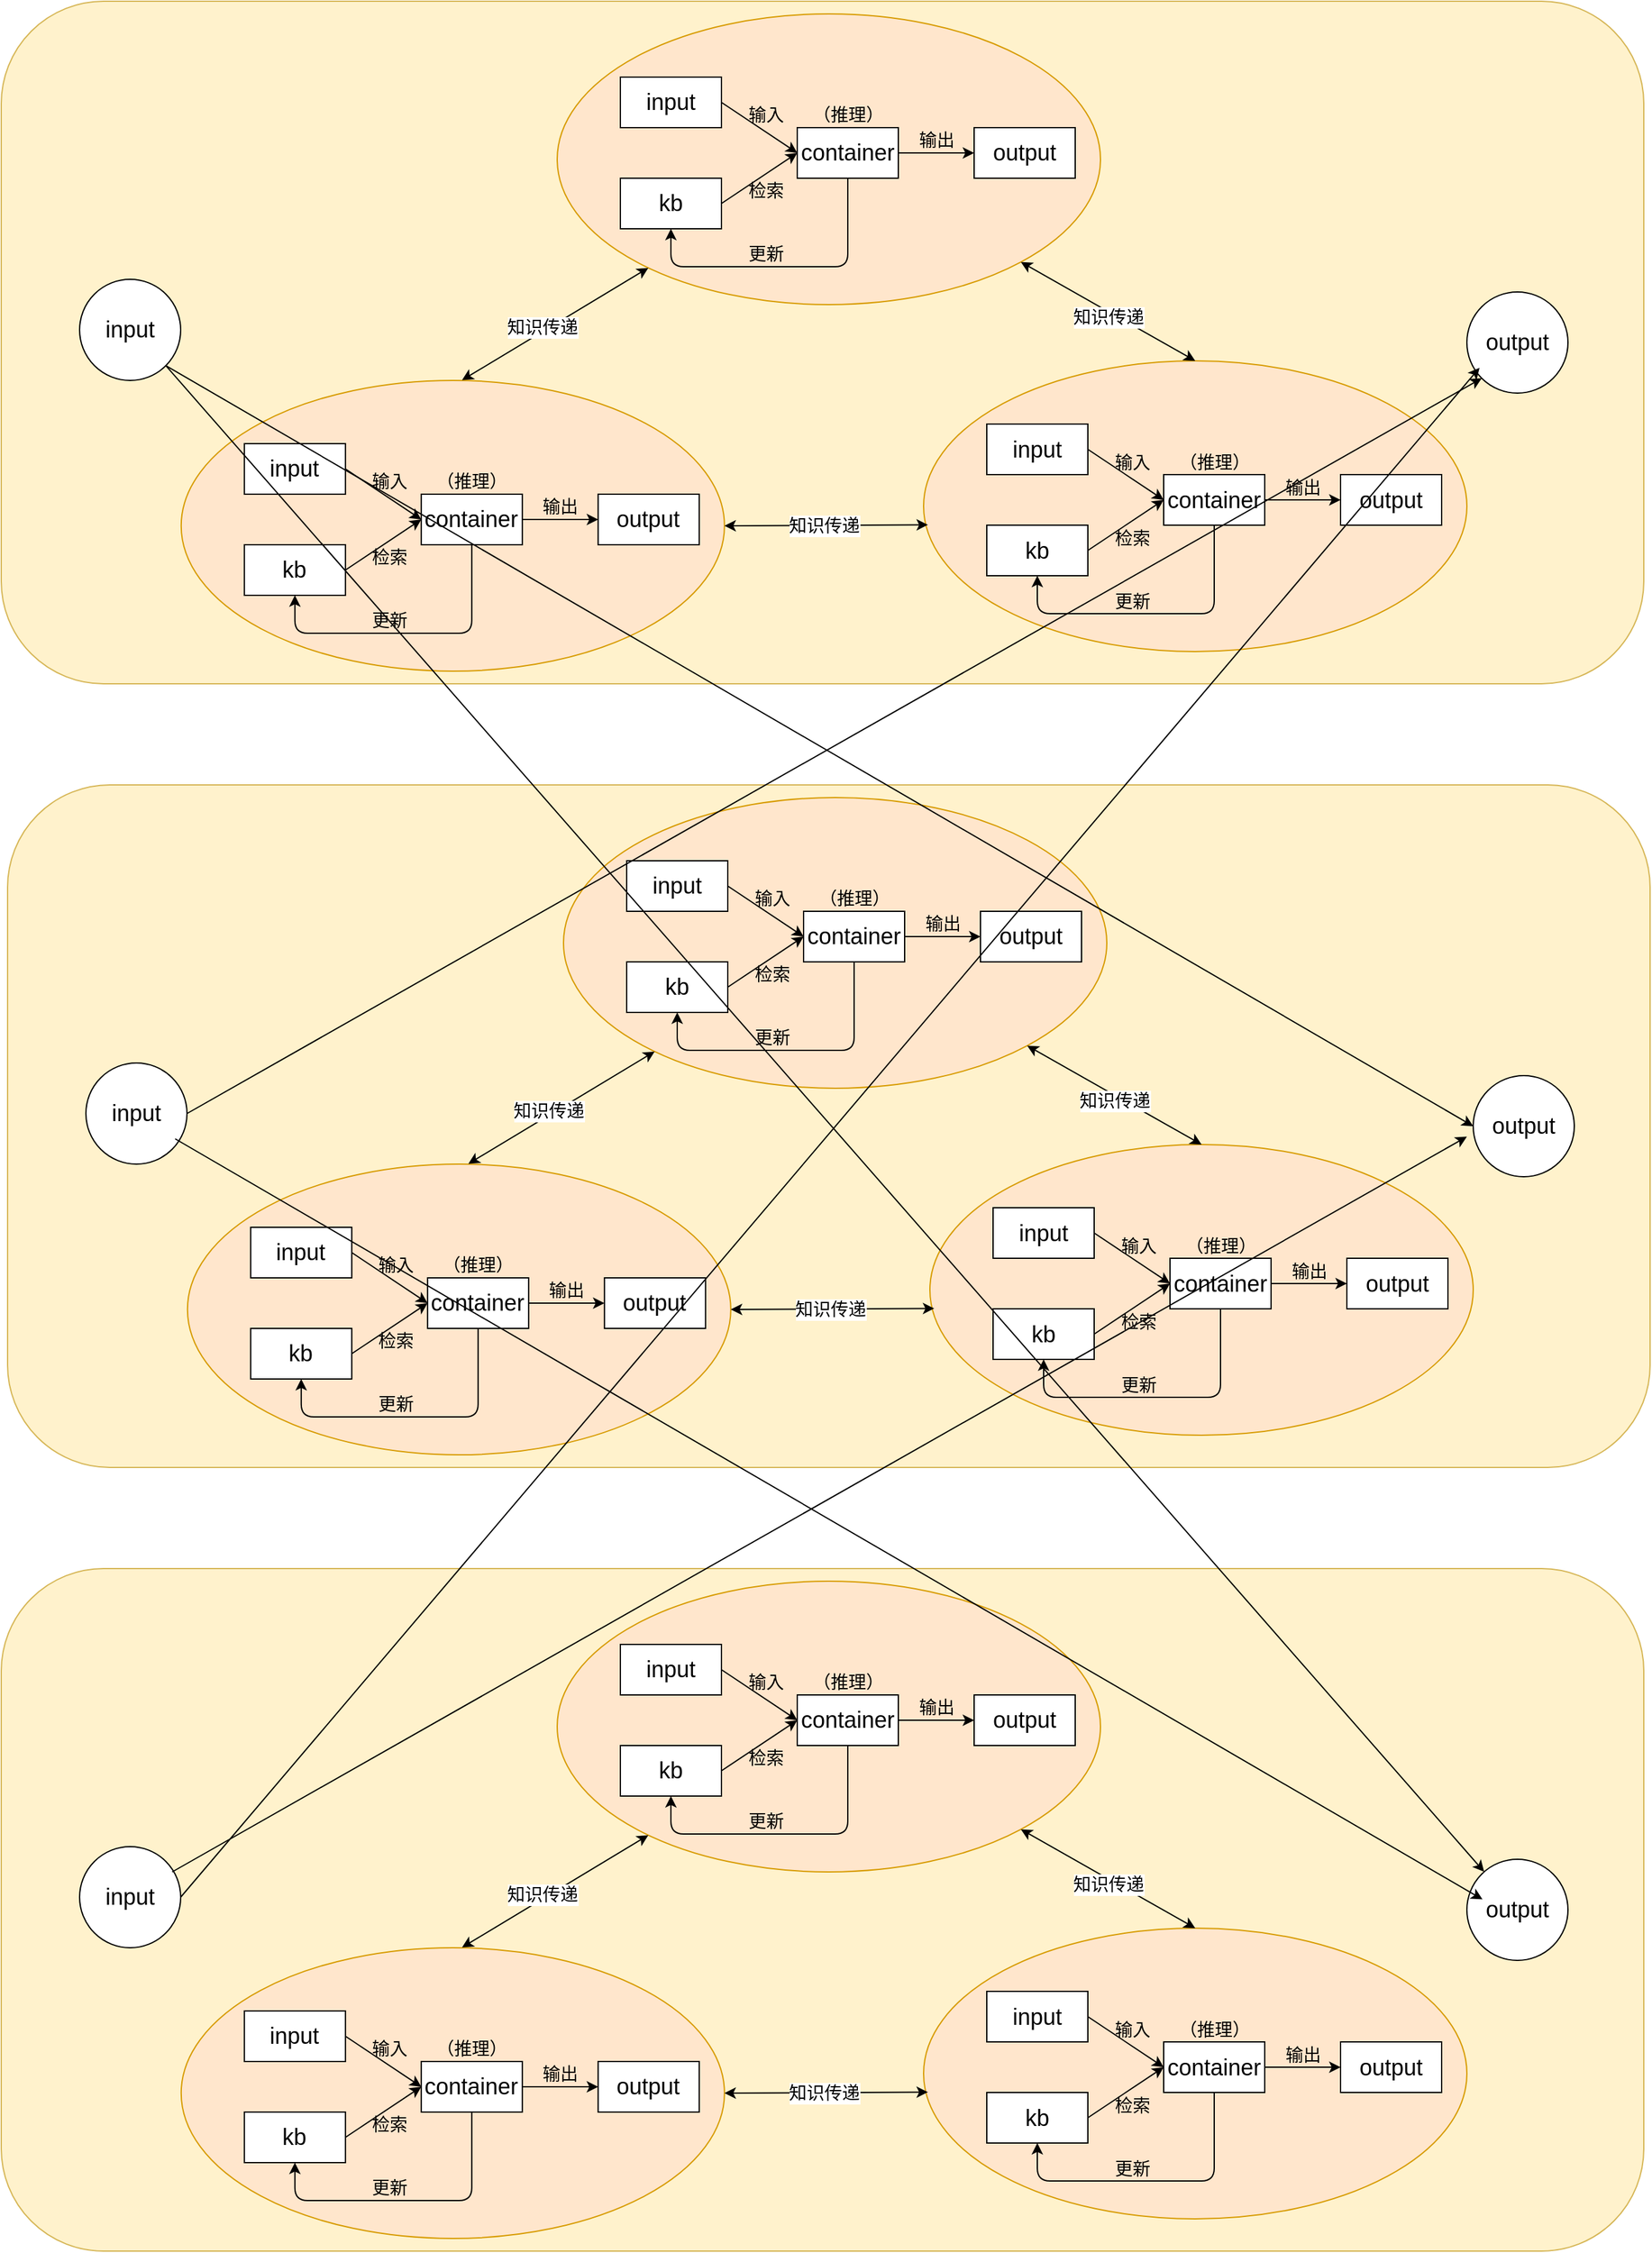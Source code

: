 <mxfile version="12.7.0" type="github"><diagram id="kt0YiVNMXr4KW9m1PPZu" name="Page-1"><mxGraphModel dx="2903" dy="1096" grid="1" gridSize="10" guides="1" tooltips="1" connect="1" arrows="1" fold="1" page="1" pageScale="1" pageWidth="827" pageHeight="1169" math="0" shadow="0"><root><mxCell id="0"/><mxCell id="1" parent="0"/><mxCell id="j67EwgKtetyICZU3c2fM-141" value="" style="rounded=1;whiteSpace=wrap;html=1;fillColor=#fff2cc;strokeColor=#d6b656;" vertex="1" parent="1"><mxGeometry x="-380" y="120" width="1300" height="540" as="geometry"/></mxCell><mxCell id="j67EwgKtetyICZU3c2fM-87" value="" style="ellipse;whiteSpace=wrap;html=1;fillColor=#ffe6cc;strokeColor=#d79b00;" vertex="1" parent="1"><mxGeometry x="60" y="130" width="430" height="230" as="geometry"/></mxCell><mxCell id="j67EwgKtetyICZU3c2fM-69" value="&lt;font style=&quot;font-size: 18px&quot;&gt;input&lt;/font&gt;" style="rounded=0;whiteSpace=wrap;html=1;" vertex="1" parent="1"><mxGeometry x="110" y="180" width="80" height="40" as="geometry"/></mxCell><mxCell id="j67EwgKtetyICZU3c2fM-71" value="&lt;font style=&quot;font-size: 18px&quot;&gt;kb&lt;/font&gt;" style="rounded=0;whiteSpace=wrap;html=1;" vertex="1" parent="1"><mxGeometry x="110" y="260" width="80" height="40" as="geometry"/></mxCell><mxCell id="j67EwgKtetyICZU3c2fM-72" value="&lt;font style=&quot;font-size: 18px&quot;&gt;container&lt;/font&gt;" style="rounded=0;whiteSpace=wrap;html=1;" vertex="1" parent="1"><mxGeometry x="250" y="220" width="80" height="40" as="geometry"/></mxCell><mxCell id="j67EwgKtetyICZU3c2fM-73" value="&lt;font style=&quot;font-size: 18px&quot;&gt;output&lt;/font&gt;" style="rounded=0;whiteSpace=wrap;html=1;" vertex="1" parent="1"><mxGeometry x="390" y="220" width="80" height="40" as="geometry"/></mxCell><mxCell id="j67EwgKtetyICZU3c2fM-74" value="" style="endArrow=classic;html=1;exitX=1;exitY=0.5;exitDx=0;exitDy=0;entryX=0;entryY=0.5;entryDx=0;entryDy=0;" edge="1" parent="1" source="j67EwgKtetyICZU3c2fM-69" target="j67EwgKtetyICZU3c2fM-72"><mxGeometry width="50" height="50" relative="1" as="geometry"><mxPoint x="220" y="240" as="sourcePoint"/><mxPoint x="270" y="190" as="targetPoint"/></mxGeometry></mxCell><mxCell id="j67EwgKtetyICZU3c2fM-75" value="" style="endArrow=classic;html=1;exitX=1;exitY=0.5;exitDx=0;exitDy=0;entryX=0;entryY=0.5;entryDx=0;entryDy=0;" edge="1" parent="1" target="j67EwgKtetyICZU3c2fM-72"><mxGeometry width="50" height="50" relative="1" as="geometry"><mxPoint x="190" y="280" as="sourcePoint"/><mxPoint x="250" y="320" as="targetPoint"/></mxGeometry></mxCell><mxCell id="j67EwgKtetyICZU3c2fM-76" value="" style="endArrow=classic;html=1;exitX=1;exitY=0.5;exitDx=0;exitDy=0;entryX=0;entryY=0.5;entryDx=0;entryDy=0;" edge="1" parent="1" target="j67EwgKtetyICZU3c2fM-73"><mxGeometry width="50" height="50" relative="1" as="geometry"><mxPoint x="330" y="240" as="sourcePoint"/><mxPoint x="390" y="280" as="targetPoint"/></mxGeometry></mxCell><mxCell id="j67EwgKtetyICZU3c2fM-78" value="" style="endArrow=classic;html=1;entryX=0.5;entryY=1;entryDx=0;entryDy=0;exitX=0.5;exitY=1;exitDx=0;exitDy=0;" edge="1" parent="1" source="j67EwgKtetyICZU3c2fM-72" target="j67EwgKtetyICZU3c2fM-71"><mxGeometry width="50" height="50" relative="1" as="geometry"><mxPoint x="180" y="400" as="sourcePoint"/><mxPoint x="230" y="350" as="targetPoint"/><Array as="points"><mxPoint x="290" y="330"/><mxPoint x="150" y="330"/></Array></mxGeometry></mxCell><mxCell id="j67EwgKtetyICZU3c2fM-79" value="&lt;font style=&quot;font-size: 14px&quot;&gt;（推理）&lt;/font&gt;" style="text;html=1;align=center;verticalAlign=middle;resizable=0;points=[];autosize=1;" vertex="1" parent="1"><mxGeometry x="255" y="200" width="70" height="20" as="geometry"/></mxCell><mxCell id="j67EwgKtetyICZU3c2fM-82" value="&lt;font style=&quot;font-size: 14px&quot;&gt;输入&lt;/font&gt;" style="text;html=1;align=center;verticalAlign=middle;resizable=0;points=[];autosize=1;" vertex="1" parent="1"><mxGeometry x="205" y="200" width="40" height="20" as="geometry"/></mxCell><mxCell id="j67EwgKtetyICZU3c2fM-84" value="&lt;font style=&quot;font-size: 14px&quot;&gt;检索&lt;/font&gt;" style="text;html=1;align=center;verticalAlign=middle;resizable=0;points=[];autosize=1;" vertex="1" parent="1"><mxGeometry x="205" y="260" width="40" height="20" as="geometry"/></mxCell><mxCell id="j67EwgKtetyICZU3c2fM-85" value="&lt;font style=&quot;font-size: 14px&quot;&gt;更新&lt;/font&gt;" style="text;html=1;align=center;verticalAlign=middle;resizable=0;points=[];autosize=1;" vertex="1" parent="1"><mxGeometry x="205" y="310" width="40" height="20" as="geometry"/></mxCell><mxCell id="j67EwgKtetyICZU3c2fM-86" value="&lt;font style=&quot;font-size: 14px&quot;&gt;输出&lt;/font&gt;" style="text;html=1;align=center;verticalAlign=middle;resizable=0;points=[];autosize=1;" vertex="1" parent="1"><mxGeometry x="340" y="220" width="40" height="20" as="geometry"/></mxCell><mxCell id="j67EwgKtetyICZU3c2fM-88" style="edgeStyle=orthogonalEdgeStyle;rounded=0;orthogonalLoop=1;jettySize=auto;html=1;exitX=0.5;exitY=1;exitDx=0;exitDy=0;" edge="1" parent="1" source="j67EwgKtetyICZU3c2fM-87" target="j67EwgKtetyICZU3c2fM-87"><mxGeometry relative="1" as="geometry"/></mxCell><mxCell id="j67EwgKtetyICZU3c2fM-89" value="" style="ellipse;whiteSpace=wrap;html=1;fillColor=#ffe6cc;strokeColor=#d79b00;" vertex="1" parent="1"><mxGeometry x="350" y="404.5" width="430" height="230" as="geometry"/></mxCell><mxCell id="j67EwgKtetyICZU3c2fM-90" value="&lt;font style=&quot;font-size: 18px&quot;&gt;input&lt;/font&gt;" style="rounded=0;whiteSpace=wrap;html=1;" vertex="1" parent="1"><mxGeometry x="400" y="454.5" width="80" height="40" as="geometry"/></mxCell><mxCell id="j67EwgKtetyICZU3c2fM-91" value="&lt;font style=&quot;font-size: 18px&quot;&gt;kb&lt;/font&gt;" style="rounded=0;whiteSpace=wrap;html=1;" vertex="1" parent="1"><mxGeometry x="400" y="534.5" width="80" height="40" as="geometry"/></mxCell><mxCell id="j67EwgKtetyICZU3c2fM-92" value="&lt;font style=&quot;font-size: 18px&quot;&gt;container&lt;/font&gt;" style="rounded=0;whiteSpace=wrap;html=1;" vertex="1" parent="1"><mxGeometry x="540" y="494.5" width="80" height="40" as="geometry"/></mxCell><mxCell id="j67EwgKtetyICZU3c2fM-93" value="&lt;font style=&quot;font-size: 18px&quot;&gt;output&lt;/font&gt;" style="rounded=0;whiteSpace=wrap;html=1;" vertex="1" parent="1"><mxGeometry x="680" y="494.5" width="80" height="40" as="geometry"/></mxCell><mxCell id="j67EwgKtetyICZU3c2fM-94" value="" style="endArrow=classic;html=1;exitX=1;exitY=0.5;exitDx=0;exitDy=0;entryX=0;entryY=0.5;entryDx=0;entryDy=0;" edge="1" parent="1" source="j67EwgKtetyICZU3c2fM-90" target="j67EwgKtetyICZU3c2fM-92"><mxGeometry width="50" height="50" relative="1" as="geometry"><mxPoint x="510" y="514.5" as="sourcePoint"/><mxPoint x="560" y="464.5" as="targetPoint"/></mxGeometry></mxCell><mxCell id="j67EwgKtetyICZU3c2fM-95" value="" style="endArrow=classic;html=1;exitX=1;exitY=0.5;exitDx=0;exitDy=0;entryX=0;entryY=0.5;entryDx=0;entryDy=0;" edge="1" parent="1" target="j67EwgKtetyICZU3c2fM-92"><mxGeometry width="50" height="50" relative="1" as="geometry"><mxPoint x="480" y="554.5" as="sourcePoint"/><mxPoint x="540" y="594.5" as="targetPoint"/></mxGeometry></mxCell><mxCell id="j67EwgKtetyICZU3c2fM-96" value="" style="endArrow=classic;html=1;exitX=1;exitY=0.5;exitDx=0;exitDy=0;entryX=0;entryY=0.5;entryDx=0;entryDy=0;" edge="1" parent="1" target="j67EwgKtetyICZU3c2fM-93"><mxGeometry width="50" height="50" relative="1" as="geometry"><mxPoint x="620" y="514.5" as="sourcePoint"/><mxPoint x="680" y="554.5" as="targetPoint"/></mxGeometry></mxCell><mxCell id="j67EwgKtetyICZU3c2fM-97" value="" style="endArrow=classic;html=1;entryX=0.5;entryY=1;entryDx=0;entryDy=0;exitX=0.5;exitY=1;exitDx=0;exitDy=0;" edge="1" parent="1" source="j67EwgKtetyICZU3c2fM-92" target="j67EwgKtetyICZU3c2fM-91"><mxGeometry width="50" height="50" relative="1" as="geometry"><mxPoint x="470" y="674.5" as="sourcePoint"/><mxPoint x="520" y="624.5" as="targetPoint"/><Array as="points"><mxPoint x="580" y="604.5"/><mxPoint x="440" y="604.5"/></Array></mxGeometry></mxCell><mxCell id="j67EwgKtetyICZU3c2fM-98" value="&lt;font style=&quot;font-size: 14px&quot;&gt;（推理）&lt;/font&gt;" style="text;html=1;align=center;verticalAlign=middle;resizable=0;points=[];autosize=1;" vertex="1" parent="1"><mxGeometry x="545" y="474.5" width="70" height="20" as="geometry"/></mxCell><mxCell id="j67EwgKtetyICZU3c2fM-99" value="&lt;font style=&quot;font-size: 14px&quot;&gt;输入&lt;/font&gt;" style="text;html=1;align=center;verticalAlign=middle;resizable=0;points=[];autosize=1;" vertex="1" parent="1"><mxGeometry x="495" y="474.5" width="40" height="20" as="geometry"/></mxCell><mxCell id="j67EwgKtetyICZU3c2fM-100" value="&lt;font style=&quot;font-size: 14px&quot;&gt;检索&lt;/font&gt;" style="text;html=1;align=center;verticalAlign=middle;resizable=0;points=[];autosize=1;" vertex="1" parent="1"><mxGeometry x="495" y="534.5" width="40" height="20" as="geometry"/></mxCell><mxCell id="j67EwgKtetyICZU3c2fM-101" value="&lt;font style=&quot;font-size: 14px&quot;&gt;更新&lt;/font&gt;" style="text;html=1;align=center;verticalAlign=middle;resizable=0;points=[];autosize=1;" vertex="1" parent="1"><mxGeometry x="495" y="584.5" width="40" height="20" as="geometry"/></mxCell><mxCell id="j67EwgKtetyICZU3c2fM-102" value="&lt;font style=&quot;font-size: 14px&quot;&gt;输出&lt;/font&gt;" style="text;html=1;align=center;verticalAlign=middle;resizable=0;points=[];autosize=1;" vertex="1" parent="1"><mxGeometry x="630" y="494.5" width="40" height="20" as="geometry"/></mxCell><mxCell id="j67EwgKtetyICZU3c2fM-103" style="edgeStyle=orthogonalEdgeStyle;rounded=0;orthogonalLoop=1;jettySize=auto;html=1;exitX=0.5;exitY=1;exitDx=0;exitDy=0;" edge="1" parent="1" source="j67EwgKtetyICZU3c2fM-89" target="j67EwgKtetyICZU3c2fM-89"><mxGeometry relative="1" as="geometry"/></mxCell><mxCell id="j67EwgKtetyICZU3c2fM-104" value="" style="ellipse;whiteSpace=wrap;html=1;fillColor=#ffe6cc;strokeColor=#d79b00;" vertex="1" parent="1"><mxGeometry x="-237.6" y="420" width="430" height="230" as="geometry"/></mxCell><mxCell id="j67EwgKtetyICZU3c2fM-105" value="&lt;font style=&quot;font-size: 18px&quot;&gt;input&lt;/font&gt;" style="rounded=0;whiteSpace=wrap;html=1;" vertex="1" parent="1"><mxGeometry x="-187.6" y="470" width="80" height="40" as="geometry"/></mxCell><mxCell id="j67EwgKtetyICZU3c2fM-106" value="&lt;font style=&quot;font-size: 18px&quot;&gt;kb&lt;/font&gt;" style="rounded=0;whiteSpace=wrap;html=1;" vertex="1" parent="1"><mxGeometry x="-187.6" y="550" width="80" height="40" as="geometry"/></mxCell><mxCell id="j67EwgKtetyICZU3c2fM-107" value="&lt;font style=&quot;font-size: 18px&quot;&gt;container&lt;/font&gt;" style="rounded=0;whiteSpace=wrap;html=1;" vertex="1" parent="1"><mxGeometry x="-47.6" y="510" width="80" height="40" as="geometry"/></mxCell><mxCell id="j67EwgKtetyICZU3c2fM-108" value="&lt;font style=&quot;font-size: 18px&quot;&gt;output&lt;/font&gt;" style="rounded=0;whiteSpace=wrap;html=1;" vertex="1" parent="1"><mxGeometry x="92.4" y="510" width="80" height="40" as="geometry"/></mxCell><mxCell id="j67EwgKtetyICZU3c2fM-109" value="" style="endArrow=classic;html=1;exitX=1;exitY=0.5;exitDx=0;exitDy=0;entryX=0;entryY=0.5;entryDx=0;entryDy=0;" edge="1" parent="1" source="j67EwgKtetyICZU3c2fM-105" target="j67EwgKtetyICZU3c2fM-107"><mxGeometry width="50" height="50" relative="1" as="geometry"><mxPoint x="-77.6" y="530" as="sourcePoint"/><mxPoint x="-27.6" y="480" as="targetPoint"/></mxGeometry></mxCell><mxCell id="j67EwgKtetyICZU3c2fM-110" value="" style="endArrow=classic;html=1;exitX=1;exitY=0.5;exitDx=0;exitDy=0;entryX=0;entryY=0.5;entryDx=0;entryDy=0;" edge="1" parent="1" target="j67EwgKtetyICZU3c2fM-107"><mxGeometry width="50" height="50" relative="1" as="geometry"><mxPoint x="-107.6" y="570" as="sourcePoint"/><mxPoint x="-47.6" y="610" as="targetPoint"/></mxGeometry></mxCell><mxCell id="j67EwgKtetyICZU3c2fM-111" value="" style="endArrow=classic;html=1;exitX=1;exitY=0.5;exitDx=0;exitDy=0;entryX=0;entryY=0.5;entryDx=0;entryDy=0;" edge="1" parent="1" target="j67EwgKtetyICZU3c2fM-108"><mxGeometry width="50" height="50" relative="1" as="geometry"><mxPoint x="32.4" y="530" as="sourcePoint"/><mxPoint x="92.4" y="570" as="targetPoint"/></mxGeometry></mxCell><mxCell id="j67EwgKtetyICZU3c2fM-112" value="" style="endArrow=classic;html=1;entryX=0.5;entryY=1;entryDx=0;entryDy=0;exitX=0.5;exitY=1;exitDx=0;exitDy=0;" edge="1" parent="1" source="j67EwgKtetyICZU3c2fM-107" target="j67EwgKtetyICZU3c2fM-106"><mxGeometry width="50" height="50" relative="1" as="geometry"><mxPoint x="-117.6" y="690" as="sourcePoint"/><mxPoint x="-67.6" y="640" as="targetPoint"/><Array as="points"><mxPoint x="-7.6" y="620"/><mxPoint x="-147.6" y="620"/></Array></mxGeometry></mxCell><mxCell id="j67EwgKtetyICZU3c2fM-113" value="&lt;font style=&quot;font-size: 14px&quot;&gt;（推理）&lt;/font&gt;" style="text;html=1;align=center;verticalAlign=middle;resizable=0;points=[];autosize=1;" vertex="1" parent="1"><mxGeometry x="-42.6" y="490" width="70" height="20" as="geometry"/></mxCell><mxCell id="j67EwgKtetyICZU3c2fM-114" value="&lt;font style=&quot;font-size: 14px&quot;&gt;输入&lt;/font&gt;" style="text;html=1;align=center;verticalAlign=middle;resizable=0;points=[];autosize=1;" vertex="1" parent="1"><mxGeometry x="-92.6" y="490" width="40" height="20" as="geometry"/></mxCell><mxCell id="j67EwgKtetyICZU3c2fM-115" value="&lt;font style=&quot;font-size: 14px&quot;&gt;检索&lt;/font&gt;" style="text;html=1;align=center;verticalAlign=middle;resizable=0;points=[];autosize=1;" vertex="1" parent="1"><mxGeometry x="-92.6" y="550" width="40" height="20" as="geometry"/></mxCell><mxCell id="j67EwgKtetyICZU3c2fM-116" value="&lt;font style=&quot;font-size: 14px&quot;&gt;更新&lt;/font&gt;" style="text;html=1;align=center;verticalAlign=middle;resizable=0;points=[];autosize=1;" vertex="1" parent="1"><mxGeometry x="-92.6" y="600" width="40" height="20" as="geometry"/></mxCell><mxCell id="j67EwgKtetyICZU3c2fM-117" value="&lt;font style=&quot;font-size: 14px&quot;&gt;输出&lt;/font&gt;" style="text;html=1;align=center;verticalAlign=middle;resizable=0;points=[];autosize=1;" vertex="1" parent="1"><mxGeometry x="42.4" y="510" width="40" height="20" as="geometry"/></mxCell><mxCell id="j67EwgKtetyICZU3c2fM-118" style="edgeStyle=orthogonalEdgeStyle;rounded=0;orthogonalLoop=1;jettySize=auto;html=1;exitX=0.5;exitY=1;exitDx=0;exitDy=0;" edge="1" parent="1" source="j67EwgKtetyICZU3c2fM-104" target="j67EwgKtetyICZU3c2fM-104"><mxGeometry relative="1" as="geometry"/></mxCell><mxCell id="j67EwgKtetyICZU3c2fM-120" value="" style="endArrow=classic;startArrow=classic;html=1;exitX=0.517;exitY=-0.001;exitDx=0;exitDy=0;exitPerimeter=0;" edge="1" parent="1" source="j67EwgKtetyICZU3c2fM-104" target="j67EwgKtetyICZU3c2fM-87"><mxGeometry width="50" height="50" relative="1" as="geometry"><mxPoint x="100" y="390" as="sourcePoint"/><mxPoint x="150" y="340" as="targetPoint"/></mxGeometry></mxCell><mxCell id="j67EwgKtetyICZU3c2fM-138" value="&lt;font style=&quot;font-size: 14px&quot;&gt;知识传递&lt;/font&gt;" style="text;html=1;align=center;verticalAlign=middle;resizable=0;points=[];labelBackgroundColor=#ffffff;" vertex="1" connectable="0" parent="j67EwgKtetyICZU3c2fM-120"><mxGeometry x="-0.134" y="4" relative="1" as="geometry"><mxPoint x="1" as="offset"/></mxGeometry></mxCell><mxCell id="j67EwgKtetyICZU3c2fM-136" value="" style="endArrow=classic;startArrow=classic;html=1;entryX=1;entryY=1;entryDx=0;entryDy=0;exitX=0.5;exitY=0;exitDx=0;exitDy=0;" edge="1" parent="1" source="j67EwgKtetyICZU3c2fM-89" target="j67EwgKtetyICZU3c2fM-87"><mxGeometry width="50" height="50" relative="1" as="geometry"><mxPoint x="250" y="440" as="sourcePoint"/><mxPoint x="141.93" y="340.842" as="targetPoint"/><Array as="points"/></mxGeometry></mxCell><mxCell id="j67EwgKtetyICZU3c2fM-137" value="" style="endArrow=classic;startArrow=classic;html=1;exitX=1;exitY=0.5;exitDx=0;exitDy=0;entryX=0.008;entryY=0.564;entryDx=0;entryDy=0;entryPerimeter=0;" edge="1" parent="1" source="j67EwgKtetyICZU3c2fM-104" target="j67EwgKtetyICZU3c2fM-89"><mxGeometry width="50" height="50" relative="1" as="geometry"><mxPoint x="4.71" y="439.77" as="sourcePoint"/><mxPoint x="357" y="538" as="targetPoint"/></mxGeometry></mxCell><mxCell id="j67EwgKtetyICZU3c2fM-139" value="&lt;font style=&quot;font-size: 14px&quot;&gt;知识传递&lt;/font&gt;" style="text;html=1;align=center;verticalAlign=middle;resizable=0;points=[];labelBackgroundColor=#ffffff;" vertex="1" connectable="0" parent="1"><mxGeometry x="495.003" y="369.995" as="geometry"><mxPoint x="1" as="offset"/></mxGeometry></mxCell><mxCell id="j67EwgKtetyICZU3c2fM-140" value="&lt;font style=&quot;font-size: 14px&quot;&gt;知识传递&lt;/font&gt;" style="text;html=1;align=center;verticalAlign=middle;resizable=0;points=[];labelBackgroundColor=#ffffff;" vertex="1" connectable="0" parent="1"><mxGeometry x="270.003" y="534.495" as="geometry"><mxPoint x="1" as="offset"/></mxGeometry></mxCell><mxCell id="j67EwgKtetyICZU3c2fM-142" value="&lt;font style=&quot;font-size: 18px&quot;&gt;input&lt;/font&gt;" style="ellipse;whiteSpace=wrap;html=1;aspect=fixed;" vertex="1" parent="1"><mxGeometry x="-318" y="340" width="80" height="80" as="geometry"/></mxCell><mxCell id="j67EwgKtetyICZU3c2fM-143" value="&lt;font style=&quot;font-size: 18px&quot;&gt;output&lt;/font&gt;" style="ellipse;whiteSpace=wrap;html=1;aspect=fixed;" vertex="1" parent="1"><mxGeometry x="780" y="350" width="80" height="80" as="geometry"/></mxCell><mxCell id="j67EwgKtetyICZU3c2fM-144" value="" style="rounded=1;whiteSpace=wrap;html=1;fillColor=#fff2cc;strokeColor=#d6b656;" vertex="1" parent="1"><mxGeometry x="-375" y="740" width="1300" height="540" as="geometry"/></mxCell><mxCell id="j67EwgKtetyICZU3c2fM-145" value="" style="ellipse;whiteSpace=wrap;html=1;fillColor=#ffe6cc;strokeColor=#d79b00;" vertex="1" parent="1"><mxGeometry x="65.0" y="750" width="430" height="230" as="geometry"/></mxCell><mxCell id="j67EwgKtetyICZU3c2fM-146" value="&lt;font style=&quot;font-size: 18px&quot;&gt;input&lt;/font&gt;" style="rounded=0;whiteSpace=wrap;html=1;" vertex="1" parent="1"><mxGeometry x="115.0" y="800" width="80" height="40" as="geometry"/></mxCell><mxCell id="j67EwgKtetyICZU3c2fM-147" value="&lt;font style=&quot;font-size: 18px&quot;&gt;kb&lt;/font&gt;" style="rounded=0;whiteSpace=wrap;html=1;" vertex="1" parent="1"><mxGeometry x="115.0" y="880" width="80" height="40" as="geometry"/></mxCell><mxCell id="j67EwgKtetyICZU3c2fM-148" value="&lt;font style=&quot;font-size: 18px&quot;&gt;container&lt;/font&gt;" style="rounded=0;whiteSpace=wrap;html=1;" vertex="1" parent="1"><mxGeometry x="255" y="840" width="80" height="40" as="geometry"/></mxCell><mxCell id="j67EwgKtetyICZU3c2fM-149" value="&lt;font style=&quot;font-size: 18px&quot;&gt;output&lt;/font&gt;" style="rounded=0;whiteSpace=wrap;html=1;" vertex="1" parent="1"><mxGeometry x="395" y="840" width="80" height="40" as="geometry"/></mxCell><mxCell id="j67EwgKtetyICZU3c2fM-150" value="" style="endArrow=classic;html=1;exitX=1;exitY=0.5;exitDx=0;exitDy=0;entryX=0;entryY=0.5;entryDx=0;entryDy=0;" edge="1" parent="1" source="j67EwgKtetyICZU3c2fM-146" target="j67EwgKtetyICZU3c2fM-148"><mxGeometry width="50" height="50" relative="1" as="geometry"><mxPoint x="225" y="860" as="sourcePoint"/><mxPoint x="275" y="810" as="targetPoint"/></mxGeometry></mxCell><mxCell id="j67EwgKtetyICZU3c2fM-151" value="" style="endArrow=classic;html=1;exitX=1;exitY=0.5;exitDx=0;exitDy=0;entryX=0;entryY=0.5;entryDx=0;entryDy=0;" edge="1" parent="1" target="j67EwgKtetyICZU3c2fM-148"><mxGeometry width="50" height="50" relative="1" as="geometry"><mxPoint x="195.0" y="900" as="sourcePoint"/><mxPoint x="255" y="940" as="targetPoint"/></mxGeometry></mxCell><mxCell id="j67EwgKtetyICZU3c2fM-152" value="" style="endArrow=classic;html=1;exitX=1;exitY=0.5;exitDx=0;exitDy=0;entryX=0;entryY=0.5;entryDx=0;entryDy=0;" edge="1" parent="1" target="j67EwgKtetyICZU3c2fM-149"><mxGeometry width="50" height="50" relative="1" as="geometry"><mxPoint x="335" y="860" as="sourcePoint"/><mxPoint x="395" y="900" as="targetPoint"/></mxGeometry></mxCell><mxCell id="j67EwgKtetyICZU3c2fM-153" value="" style="endArrow=classic;html=1;entryX=0.5;entryY=1;entryDx=0;entryDy=0;exitX=0.5;exitY=1;exitDx=0;exitDy=0;" edge="1" parent="1" source="j67EwgKtetyICZU3c2fM-148" target="j67EwgKtetyICZU3c2fM-147"><mxGeometry width="50" height="50" relative="1" as="geometry"><mxPoint x="185.0" y="1020" as="sourcePoint"/><mxPoint x="235" y="970" as="targetPoint"/><Array as="points"><mxPoint x="295" y="950"/><mxPoint x="155.0" y="950"/></Array></mxGeometry></mxCell><mxCell id="j67EwgKtetyICZU3c2fM-154" value="&lt;font style=&quot;font-size: 14px&quot;&gt;（推理）&lt;/font&gt;" style="text;html=1;align=center;verticalAlign=middle;resizable=0;points=[];autosize=1;" vertex="1" parent="1"><mxGeometry x="260" y="820" width="70" height="20" as="geometry"/></mxCell><mxCell id="j67EwgKtetyICZU3c2fM-155" value="&lt;font style=&quot;font-size: 14px&quot;&gt;输入&lt;/font&gt;" style="text;html=1;align=center;verticalAlign=middle;resizable=0;points=[];autosize=1;" vertex="1" parent="1"><mxGeometry x="210" y="820" width="40" height="20" as="geometry"/></mxCell><mxCell id="j67EwgKtetyICZU3c2fM-156" value="&lt;font style=&quot;font-size: 14px&quot;&gt;检索&lt;/font&gt;" style="text;html=1;align=center;verticalAlign=middle;resizable=0;points=[];autosize=1;" vertex="1" parent="1"><mxGeometry x="210" y="880" width="40" height="20" as="geometry"/></mxCell><mxCell id="j67EwgKtetyICZU3c2fM-157" value="&lt;font style=&quot;font-size: 14px&quot;&gt;更新&lt;/font&gt;" style="text;html=1;align=center;verticalAlign=middle;resizable=0;points=[];autosize=1;" vertex="1" parent="1"><mxGeometry x="210" y="930" width="40" height="20" as="geometry"/></mxCell><mxCell id="j67EwgKtetyICZU3c2fM-158" value="&lt;font style=&quot;font-size: 14px&quot;&gt;输出&lt;/font&gt;" style="text;html=1;align=center;verticalAlign=middle;resizable=0;points=[];autosize=1;" vertex="1" parent="1"><mxGeometry x="345" y="840" width="40" height="20" as="geometry"/></mxCell><mxCell id="j67EwgKtetyICZU3c2fM-159" style="edgeStyle=orthogonalEdgeStyle;rounded=0;orthogonalLoop=1;jettySize=auto;html=1;exitX=0.5;exitY=1;exitDx=0;exitDy=0;" edge="1" parent="1" source="j67EwgKtetyICZU3c2fM-145" target="j67EwgKtetyICZU3c2fM-145"><mxGeometry relative="1" as="geometry"/></mxCell><mxCell id="j67EwgKtetyICZU3c2fM-160" value="" style="ellipse;whiteSpace=wrap;html=1;fillColor=#ffe6cc;strokeColor=#d79b00;" vertex="1" parent="1"><mxGeometry x="355" y="1024.5" width="430" height="230" as="geometry"/></mxCell><mxCell id="j67EwgKtetyICZU3c2fM-161" value="&lt;font style=&quot;font-size: 18px&quot;&gt;input&lt;/font&gt;" style="rounded=0;whiteSpace=wrap;html=1;" vertex="1" parent="1"><mxGeometry x="405" y="1074.5" width="80" height="40" as="geometry"/></mxCell><mxCell id="j67EwgKtetyICZU3c2fM-162" value="&lt;font style=&quot;font-size: 18px&quot;&gt;kb&lt;/font&gt;" style="rounded=0;whiteSpace=wrap;html=1;" vertex="1" parent="1"><mxGeometry x="405" y="1154.5" width="80" height="40" as="geometry"/></mxCell><mxCell id="j67EwgKtetyICZU3c2fM-163" value="&lt;font style=&quot;font-size: 18px&quot;&gt;container&lt;/font&gt;" style="rounded=0;whiteSpace=wrap;html=1;" vertex="1" parent="1"><mxGeometry x="545" y="1114.5" width="80" height="40" as="geometry"/></mxCell><mxCell id="j67EwgKtetyICZU3c2fM-164" value="&lt;font style=&quot;font-size: 18px&quot;&gt;output&lt;/font&gt;" style="rounded=0;whiteSpace=wrap;html=1;" vertex="1" parent="1"><mxGeometry x="685" y="1114.5" width="80" height="40" as="geometry"/></mxCell><mxCell id="j67EwgKtetyICZU3c2fM-165" value="" style="endArrow=classic;html=1;exitX=1;exitY=0.5;exitDx=0;exitDy=0;entryX=0;entryY=0.5;entryDx=0;entryDy=0;" edge="1" parent="1" source="j67EwgKtetyICZU3c2fM-161" target="j67EwgKtetyICZU3c2fM-163"><mxGeometry width="50" height="50" relative="1" as="geometry"><mxPoint x="515" y="1134.5" as="sourcePoint"/><mxPoint x="565" y="1084.5" as="targetPoint"/></mxGeometry></mxCell><mxCell id="j67EwgKtetyICZU3c2fM-166" value="" style="endArrow=classic;html=1;exitX=1;exitY=0.5;exitDx=0;exitDy=0;entryX=0;entryY=0.5;entryDx=0;entryDy=0;" edge="1" parent="1" target="j67EwgKtetyICZU3c2fM-163"><mxGeometry width="50" height="50" relative="1" as="geometry"><mxPoint x="485" y="1174.5" as="sourcePoint"/><mxPoint x="545" y="1214.5" as="targetPoint"/></mxGeometry></mxCell><mxCell id="j67EwgKtetyICZU3c2fM-167" value="" style="endArrow=classic;html=1;exitX=1;exitY=0.5;exitDx=0;exitDy=0;entryX=0;entryY=0.5;entryDx=0;entryDy=0;" edge="1" parent="1" target="j67EwgKtetyICZU3c2fM-164"><mxGeometry width="50" height="50" relative="1" as="geometry"><mxPoint x="625" y="1134.5" as="sourcePoint"/><mxPoint x="685" y="1174.5" as="targetPoint"/></mxGeometry></mxCell><mxCell id="j67EwgKtetyICZU3c2fM-168" value="" style="endArrow=classic;html=1;entryX=0.5;entryY=1;entryDx=0;entryDy=0;exitX=0.5;exitY=1;exitDx=0;exitDy=0;" edge="1" parent="1" source="j67EwgKtetyICZU3c2fM-163" target="j67EwgKtetyICZU3c2fM-162"><mxGeometry width="50" height="50" relative="1" as="geometry"><mxPoint x="475" y="1294.5" as="sourcePoint"/><mxPoint x="525" y="1244.5" as="targetPoint"/><Array as="points"><mxPoint x="585" y="1224.5"/><mxPoint x="445" y="1224.5"/></Array></mxGeometry></mxCell><mxCell id="j67EwgKtetyICZU3c2fM-169" value="&lt;font style=&quot;font-size: 14px&quot;&gt;（推理）&lt;/font&gt;" style="text;html=1;align=center;verticalAlign=middle;resizable=0;points=[];autosize=1;" vertex="1" parent="1"><mxGeometry x="550" y="1094.5" width="70" height="20" as="geometry"/></mxCell><mxCell id="j67EwgKtetyICZU3c2fM-170" value="&lt;font style=&quot;font-size: 14px&quot;&gt;输入&lt;/font&gt;" style="text;html=1;align=center;verticalAlign=middle;resizable=0;points=[];autosize=1;" vertex="1" parent="1"><mxGeometry x="500" y="1094.5" width="40" height="20" as="geometry"/></mxCell><mxCell id="j67EwgKtetyICZU3c2fM-171" value="&lt;font style=&quot;font-size: 14px&quot;&gt;检索&lt;/font&gt;" style="text;html=1;align=center;verticalAlign=middle;resizable=0;points=[];autosize=1;" vertex="1" parent="1"><mxGeometry x="500" y="1154.5" width="40" height="20" as="geometry"/></mxCell><mxCell id="j67EwgKtetyICZU3c2fM-172" value="&lt;font style=&quot;font-size: 14px&quot;&gt;更新&lt;/font&gt;" style="text;html=1;align=center;verticalAlign=middle;resizable=0;points=[];autosize=1;" vertex="1" parent="1"><mxGeometry x="500" y="1204.5" width="40" height="20" as="geometry"/></mxCell><mxCell id="j67EwgKtetyICZU3c2fM-173" value="&lt;font style=&quot;font-size: 14px&quot;&gt;输出&lt;/font&gt;" style="text;html=1;align=center;verticalAlign=middle;resizable=0;points=[];autosize=1;" vertex="1" parent="1"><mxGeometry x="635" y="1114.5" width="40" height="20" as="geometry"/></mxCell><mxCell id="j67EwgKtetyICZU3c2fM-174" style="edgeStyle=orthogonalEdgeStyle;rounded=0;orthogonalLoop=1;jettySize=auto;html=1;exitX=0.5;exitY=1;exitDx=0;exitDy=0;" edge="1" parent="1" source="j67EwgKtetyICZU3c2fM-160" target="j67EwgKtetyICZU3c2fM-160"><mxGeometry relative="1" as="geometry"/></mxCell><mxCell id="j67EwgKtetyICZU3c2fM-175" value="" style="ellipse;whiteSpace=wrap;html=1;fillColor=#ffe6cc;strokeColor=#d79b00;" vertex="1" parent="1"><mxGeometry x="-232.6" y="1040" width="430" height="230" as="geometry"/></mxCell><mxCell id="j67EwgKtetyICZU3c2fM-176" value="&lt;font style=&quot;font-size: 18px&quot;&gt;input&lt;/font&gt;" style="rounded=0;whiteSpace=wrap;html=1;" vertex="1" parent="1"><mxGeometry x="-182.6" y="1090" width="80" height="40" as="geometry"/></mxCell><mxCell id="j67EwgKtetyICZU3c2fM-177" value="&lt;font style=&quot;font-size: 18px&quot;&gt;kb&lt;/font&gt;" style="rounded=0;whiteSpace=wrap;html=1;" vertex="1" parent="1"><mxGeometry x="-182.6" y="1170" width="80" height="40" as="geometry"/></mxCell><mxCell id="j67EwgKtetyICZU3c2fM-178" value="&lt;font style=&quot;font-size: 18px&quot;&gt;container&lt;/font&gt;" style="rounded=0;whiteSpace=wrap;html=1;" vertex="1" parent="1"><mxGeometry x="-42.6" y="1130" width="80" height="40" as="geometry"/></mxCell><mxCell id="j67EwgKtetyICZU3c2fM-179" value="&lt;font style=&quot;font-size: 18px&quot;&gt;output&lt;/font&gt;" style="rounded=0;whiteSpace=wrap;html=1;" vertex="1" parent="1"><mxGeometry x="97.4" y="1130" width="80" height="40" as="geometry"/></mxCell><mxCell id="j67EwgKtetyICZU3c2fM-180" value="" style="endArrow=classic;html=1;exitX=1;exitY=0.5;exitDx=0;exitDy=0;entryX=0;entryY=0.5;entryDx=0;entryDy=0;" edge="1" parent="1" source="j67EwgKtetyICZU3c2fM-176" target="j67EwgKtetyICZU3c2fM-178"><mxGeometry width="50" height="50" relative="1" as="geometry"><mxPoint x="-72.6" y="1150" as="sourcePoint"/><mxPoint x="-22.6" y="1100" as="targetPoint"/></mxGeometry></mxCell><mxCell id="j67EwgKtetyICZU3c2fM-181" value="" style="endArrow=classic;html=1;exitX=1;exitY=0.5;exitDx=0;exitDy=0;entryX=0;entryY=0.5;entryDx=0;entryDy=0;" edge="1" parent="1" target="j67EwgKtetyICZU3c2fM-178"><mxGeometry width="50" height="50" relative="1" as="geometry"><mxPoint x="-102.6" y="1190" as="sourcePoint"/><mxPoint x="-42.6" y="1230" as="targetPoint"/></mxGeometry></mxCell><mxCell id="j67EwgKtetyICZU3c2fM-182" value="" style="endArrow=classic;html=1;exitX=1;exitY=0.5;exitDx=0;exitDy=0;entryX=0;entryY=0.5;entryDx=0;entryDy=0;" edge="1" parent="1" target="j67EwgKtetyICZU3c2fM-179"><mxGeometry width="50" height="50" relative="1" as="geometry"><mxPoint x="37.4" y="1150" as="sourcePoint"/><mxPoint x="97.4" y="1190" as="targetPoint"/></mxGeometry></mxCell><mxCell id="j67EwgKtetyICZU3c2fM-183" value="" style="endArrow=classic;html=1;entryX=0.5;entryY=1;entryDx=0;entryDy=0;exitX=0.5;exitY=1;exitDx=0;exitDy=0;" edge="1" parent="1" source="j67EwgKtetyICZU3c2fM-178" target="j67EwgKtetyICZU3c2fM-177"><mxGeometry width="50" height="50" relative="1" as="geometry"><mxPoint x="-112.6" y="1310" as="sourcePoint"/><mxPoint x="-62.6" y="1260" as="targetPoint"/><Array as="points"><mxPoint x="-2.6" y="1240"/><mxPoint x="-142.6" y="1240"/></Array></mxGeometry></mxCell><mxCell id="j67EwgKtetyICZU3c2fM-184" value="&lt;font style=&quot;font-size: 14px&quot;&gt;（推理）&lt;/font&gt;" style="text;html=1;align=center;verticalAlign=middle;resizable=0;points=[];autosize=1;" vertex="1" parent="1"><mxGeometry x="-37.6" y="1110" width="70" height="20" as="geometry"/></mxCell><mxCell id="j67EwgKtetyICZU3c2fM-185" value="&lt;font style=&quot;font-size: 14px&quot;&gt;输入&lt;/font&gt;" style="text;html=1;align=center;verticalAlign=middle;resizable=0;points=[];autosize=1;" vertex="1" parent="1"><mxGeometry x="-87.6" y="1110" width="40" height="20" as="geometry"/></mxCell><mxCell id="j67EwgKtetyICZU3c2fM-186" value="&lt;font style=&quot;font-size: 14px&quot;&gt;检索&lt;/font&gt;" style="text;html=1;align=center;verticalAlign=middle;resizable=0;points=[];autosize=1;" vertex="1" parent="1"><mxGeometry x="-87.6" y="1170" width="40" height="20" as="geometry"/></mxCell><mxCell id="j67EwgKtetyICZU3c2fM-187" value="&lt;font style=&quot;font-size: 14px&quot;&gt;更新&lt;/font&gt;" style="text;html=1;align=center;verticalAlign=middle;resizable=0;points=[];autosize=1;" vertex="1" parent="1"><mxGeometry x="-87.6" y="1220" width="40" height="20" as="geometry"/></mxCell><mxCell id="j67EwgKtetyICZU3c2fM-188" value="&lt;font style=&quot;font-size: 14px&quot;&gt;输出&lt;/font&gt;" style="text;html=1;align=center;verticalAlign=middle;resizable=0;points=[];autosize=1;" vertex="1" parent="1"><mxGeometry x="47.4" y="1130" width="40" height="20" as="geometry"/></mxCell><mxCell id="j67EwgKtetyICZU3c2fM-189" style="edgeStyle=orthogonalEdgeStyle;rounded=0;orthogonalLoop=1;jettySize=auto;html=1;exitX=0.5;exitY=1;exitDx=0;exitDy=0;" edge="1" parent="1" source="j67EwgKtetyICZU3c2fM-175" target="j67EwgKtetyICZU3c2fM-175"><mxGeometry relative="1" as="geometry"/></mxCell><mxCell id="j67EwgKtetyICZU3c2fM-190" value="" style="endArrow=classic;startArrow=classic;html=1;exitX=0.517;exitY=-0.001;exitDx=0;exitDy=0;exitPerimeter=0;" edge="1" parent="1" source="j67EwgKtetyICZU3c2fM-175" target="j67EwgKtetyICZU3c2fM-145"><mxGeometry width="50" height="50" relative="1" as="geometry"><mxPoint x="105.0" y="1010" as="sourcePoint"/><mxPoint x="155.0" y="960" as="targetPoint"/></mxGeometry></mxCell><mxCell id="j67EwgKtetyICZU3c2fM-191" value="&lt;font style=&quot;font-size: 14px&quot;&gt;知识传递&lt;/font&gt;" style="text;html=1;align=center;verticalAlign=middle;resizable=0;points=[];labelBackgroundColor=#ffffff;" vertex="1" connectable="0" parent="j67EwgKtetyICZU3c2fM-190"><mxGeometry x="-0.134" y="4" relative="1" as="geometry"><mxPoint x="1" as="offset"/></mxGeometry></mxCell><mxCell id="j67EwgKtetyICZU3c2fM-192" value="" style="endArrow=classic;startArrow=classic;html=1;entryX=1;entryY=1;entryDx=0;entryDy=0;exitX=0.5;exitY=0;exitDx=0;exitDy=0;" edge="1" parent="1" source="j67EwgKtetyICZU3c2fM-160" target="j67EwgKtetyICZU3c2fM-145"><mxGeometry width="50" height="50" relative="1" as="geometry"><mxPoint x="255" y="1060" as="sourcePoint"/><mxPoint x="146.93" y="960.842" as="targetPoint"/><Array as="points"/></mxGeometry></mxCell><mxCell id="j67EwgKtetyICZU3c2fM-193" value="" style="endArrow=classic;startArrow=classic;html=1;exitX=1;exitY=0.5;exitDx=0;exitDy=0;entryX=0.008;entryY=0.564;entryDx=0;entryDy=0;entryPerimeter=0;" edge="1" parent="1" source="j67EwgKtetyICZU3c2fM-175" target="j67EwgKtetyICZU3c2fM-160"><mxGeometry width="50" height="50" relative="1" as="geometry"><mxPoint x="9.71" y="1059.77" as="sourcePoint"/><mxPoint x="362" y="1158" as="targetPoint"/></mxGeometry></mxCell><mxCell id="j67EwgKtetyICZU3c2fM-194" value="&lt;font style=&quot;font-size: 14px&quot;&gt;知识传递&lt;/font&gt;" style="text;html=1;align=center;verticalAlign=middle;resizable=0;points=[];labelBackgroundColor=#ffffff;" vertex="1" connectable="0" parent="1"><mxGeometry x="500.003" y="989.995" as="geometry"><mxPoint x="1" as="offset"/></mxGeometry></mxCell><mxCell id="j67EwgKtetyICZU3c2fM-195" value="&lt;font style=&quot;font-size: 14px&quot;&gt;知识传递&lt;/font&gt;" style="text;html=1;align=center;verticalAlign=middle;resizable=0;points=[];labelBackgroundColor=#ffffff;" vertex="1" connectable="0" parent="1"><mxGeometry x="275.003" y="1154.495" as="geometry"><mxPoint x="1" as="offset"/></mxGeometry></mxCell><mxCell id="j67EwgKtetyICZU3c2fM-196" value="&lt;font style=&quot;font-size: 18px&quot;&gt;input&lt;/font&gt;" style="ellipse;whiteSpace=wrap;html=1;aspect=fixed;" vertex="1" parent="1"><mxGeometry x="-313" y="960" width="80" height="80" as="geometry"/></mxCell><mxCell id="j67EwgKtetyICZU3c2fM-197" value="&lt;font style=&quot;font-size: 18px&quot;&gt;output&lt;/font&gt;" style="ellipse;whiteSpace=wrap;html=1;aspect=fixed;" vertex="1" parent="1"><mxGeometry x="785" y="970" width="80" height="80" as="geometry"/></mxCell><mxCell id="j67EwgKtetyICZU3c2fM-253" value="" style="rounded=1;whiteSpace=wrap;html=1;fillColor=#fff2cc;strokeColor=#d6b656;" vertex="1" parent="1"><mxGeometry x="-380" y="1360" width="1300" height="540" as="geometry"/></mxCell><mxCell id="j67EwgKtetyICZU3c2fM-254" value="" style="ellipse;whiteSpace=wrap;html=1;fillColor=#ffe6cc;strokeColor=#d79b00;" vertex="1" parent="1"><mxGeometry x="60" y="1370" width="430" height="230" as="geometry"/></mxCell><mxCell id="j67EwgKtetyICZU3c2fM-255" value="&lt;font style=&quot;font-size: 18px&quot;&gt;input&lt;/font&gt;" style="rounded=0;whiteSpace=wrap;html=1;" vertex="1" parent="1"><mxGeometry x="110" y="1420" width="80" height="40" as="geometry"/></mxCell><mxCell id="j67EwgKtetyICZU3c2fM-256" value="&lt;font style=&quot;font-size: 18px&quot;&gt;kb&lt;/font&gt;" style="rounded=0;whiteSpace=wrap;html=1;" vertex="1" parent="1"><mxGeometry x="110" y="1500" width="80" height="40" as="geometry"/></mxCell><mxCell id="j67EwgKtetyICZU3c2fM-257" value="&lt;font style=&quot;font-size: 18px&quot;&gt;container&lt;/font&gt;" style="rounded=0;whiteSpace=wrap;html=1;" vertex="1" parent="1"><mxGeometry x="250" y="1460" width="80" height="40" as="geometry"/></mxCell><mxCell id="j67EwgKtetyICZU3c2fM-258" value="&lt;font style=&quot;font-size: 18px&quot;&gt;output&lt;/font&gt;" style="rounded=0;whiteSpace=wrap;html=1;" vertex="1" parent="1"><mxGeometry x="390" y="1460" width="80" height="40" as="geometry"/></mxCell><mxCell id="j67EwgKtetyICZU3c2fM-259" value="" style="endArrow=classic;html=1;exitX=1;exitY=0.5;exitDx=0;exitDy=0;entryX=0;entryY=0.5;entryDx=0;entryDy=0;" edge="1" parent="1" source="j67EwgKtetyICZU3c2fM-255" target="j67EwgKtetyICZU3c2fM-257"><mxGeometry width="50" height="50" relative="1" as="geometry"><mxPoint x="220" y="1480" as="sourcePoint"/><mxPoint x="270" y="1430" as="targetPoint"/></mxGeometry></mxCell><mxCell id="j67EwgKtetyICZU3c2fM-260" value="" style="endArrow=classic;html=1;exitX=1;exitY=0.5;exitDx=0;exitDy=0;entryX=0;entryY=0.5;entryDx=0;entryDy=0;" edge="1" parent="1" target="j67EwgKtetyICZU3c2fM-257"><mxGeometry width="50" height="50" relative="1" as="geometry"><mxPoint x="190" y="1520" as="sourcePoint"/><mxPoint x="250" y="1560" as="targetPoint"/></mxGeometry></mxCell><mxCell id="j67EwgKtetyICZU3c2fM-261" value="" style="endArrow=classic;html=1;exitX=1;exitY=0.5;exitDx=0;exitDy=0;entryX=0;entryY=0.5;entryDx=0;entryDy=0;" edge="1" parent="1" target="j67EwgKtetyICZU3c2fM-258"><mxGeometry width="50" height="50" relative="1" as="geometry"><mxPoint x="330" y="1480" as="sourcePoint"/><mxPoint x="390" y="1520" as="targetPoint"/></mxGeometry></mxCell><mxCell id="j67EwgKtetyICZU3c2fM-262" value="" style="endArrow=classic;html=1;entryX=0.5;entryY=1;entryDx=0;entryDy=0;exitX=0.5;exitY=1;exitDx=0;exitDy=0;" edge="1" parent="1" source="j67EwgKtetyICZU3c2fM-257" target="j67EwgKtetyICZU3c2fM-256"><mxGeometry width="50" height="50" relative="1" as="geometry"><mxPoint x="180" y="1640" as="sourcePoint"/><mxPoint x="230" y="1590" as="targetPoint"/><Array as="points"><mxPoint x="290" y="1570"/><mxPoint x="150" y="1570"/></Array></mxGeometry></mxCell><mxCell id="j67EwgKtetyICZU3c2fM-263" value="&lt;font style=&quot;font-size: 14px&quot;&gt;（推理）&lt;/font&gt;" style="text;html=1;align=center;verticalAlign=middle;resizable=0;points=[];autosize=1;" vertex="1" parent="1"><mxGeometry x="255" y="1440" width="70" height="20" as="geometry"/></mxCell><mxCell id="j67EwgKtetyICZU3c2fM-264" value="&lt;font style=&quot;font-size: 14px&quot;&gt;输入&lt;/font&gt;" style="text;html=1;align=center;verticalAlign=middle;resizable=0;points=[];autosize=1;" vertex="1" parent="1"><mxGeometry x="205" y="1440" width="40" height="20" as="geometry"/></mxCell><mxCell id="j67EwgKtetyICZU3c2fM-265" value="&lt;font style=&quot;font-size: 14px&quot;&gt;检索&lt;/font&gt;" style="text;html=1;align=center;verticalAlign=middle;resizable=0;points=[];autosize=1;" vertex="1" parent="1"><mxGeometry x="205" y="1500" width="40" height="20" as="geometry"/></mxCell><mxCell id="j67EwgKtetyICZU3c2fM-266" value="&lt;font style=&quot;font-size: 14px&quot;&gt;更新&lt;/font&gt;" style="text;html=1;align=center;verticalAlign=middle;resizable=0;points=[];autosize=1;" vertex="1" parent="1"><mxGeometry x="205" y="1550" width="40" height="20" as="geometry"/></mxCell><mxCell id="j67EwgKtetyICZU3c2fM-267" value="&lt;font style=&quot;font-size: 14px&quot;&gt;输出&lt;/font&gt;" style="text;html=1;align=center;verticalAlign=middle;resizable=0;points=[];autosize=1;" vertex="1" parent="1"><mxGeometry x="340" y="1460" width="40" height="20" as="geometry"/></mxCell><mxCell id="j67EwgKtetyICZU3c2fM-268" style="edgeStyle=orthogonalEdgeStyle;rounded=0;orthogonalLoop=1;jettySize=auto;html=1;exitX=0.5;exitY=1;exitDx=0;exitDy=0;" edge="1" parent="1" source="j67EwgKtetyICZU3c2fM-254" target="j67EwgKtetyICZU3c2fM-254"><mxGeometry relative="1" as="geometry"/></mxCell><mxCell id="j67EwgKtetyICZU3c2fM-269" value="" style="ellipse;whiteSpace=wrap;html=1;fillColor=#ffe6cc;strokeColor=#d79b00;" vertex="1" parent="1"><mxGeometry x="350" y="1644.5" width="430" height="230" as="geometry"/></mxCell><mxCell id="j67EwgKtetyICZU3c2fM-270" value="&lt;font style=&quot;font-size: 18px&quot;&gt;input&lt;/font&gt;" style="rounded=0;whiteSpace=wrap;html=1;" vertex="1" parent="1"><mxGeometry x="400" y="1694.5" width="80" height="40" as="geometry"/></mxCell><mxCell id="j67EwgKtetyICZU3c2fM-271" value="&lt;font style=&quot;font-size: 18px&quot;&gt;kb&lt;/font&gt;" style="rounded=0;whiteSpace=wrap;html=1;" vertex="1" parent="1"><mxGeometry x="400" y="1774.5" width="80" height="40" as="geometry"/></mxCell><mxCell id="j67EwgKtetyICZU3c2fM-272" value="&lt;font style=&quot;font-size: 18px&quot;&gt;container&lt;/font&gt;" style="rounded=0;whiteSpace=wrap;html=1;" vertex="1" parent="1"><mxGeometry x="540" y="1734.5" width="80" height="40" as="geometry"/></mxCell><mxCell id="j67EwgKtetyICZU3c2fM-273" value="&lt;font style=&quot;font-size: 18px&quot;&gt;output&lt;/font&gt;" style="rounded=0;whiteSpace=wrap;html=1;" vertex="1" parent="1"><mxGeometry x="680" y="1734.5" width="80" height="40" as="geometry"/></mxCell><mxCell id="j67EwgKtetyICZU3c2fM-274" value="" style="endArrow=classic;html=1;exitX=1;exitY=0.5;exitDx=0;exitDy=0;entryX=0;entryY=0.5;entryDx=0;entryDy=0;" edge="1" parent="1" source="j67EwgKtetyICZU3c2fM-270" target="j67EwgKtetyICZU3c2fM-272"><mxGeometry width="50" height="50" relative="1" as="geometry"><mxPoint x="510" y="1754.5" as="sourcePoint"/><mxPoint x="560" y="1704.5" as="targetPoint"/></mxGeometry></mxCell><mxCell id="j67EwgKtetyICZU3c2fM-275" value="" style="endArrow=classic;html=1;exitX=1;exitY=0.5;exitDx=0;exitDy=0;entryX=0;entryY=0.5;entryDx=0;entryDy=0;" edge="1" parent="1" target="j67EwgKtetyICZU3c2fM-272"><mxGeometry width="50" height="50" relative="1" as="geometry"><mxPoint x="480" y="1794.5" as="sourcePoint"/><mxPoint x="540" y="1834.5" as="targetPoint"/></mxGeometry></mxCell><mxCell id="j67EwgKtetyICZU3c2fM-276" value="" style="endArrow=classic;html=1;exitX=1;exitY=0.5;exitDx=0;exitDy=0;entryX=0;entryY=0.5;entryDx=0;entryDy=0;" edge="1" parent="1" target="j67EwgKtetyICZU3c2fM-273"><mxGeometry width="50" height="50" relative="1" as="geometry"><mxPoint x="620" y="1754.5" as="sourcePoint"/><mxPoint x="680" y="1794.5" as="targetPoint"/></mxGeometry></mxCell><mxCell id="j67EwgKtetyICZU3c2fM-277" value="" style="endArrow=classic;html=1;entryX=0.5;entryY=1;entryDx=0;entryDy=0;exitX=0.5;exitY=1;exitDx=0;exitDy=0;" edge="1" parent="1" source="j67EwgKtetyICZU3c2fM-272" target="j67EwgKtetyICZU3c2fM-271"><mxGeometry width="50" height="50" relative="1" as="geometry"><mxPoint x="470" y="1914.5" as="sourcePoint"/><mxPoint x="520" y="1864.5" as="targetPoint"/><Array as="points"><mxPoint x="580" y="1844.5"/><mxPoint x="440" y="1844.5"/></Array></mxGeometry></mxCell><mxCell id="j67EwgKtetyICZU3c2fM-278" value="&lt;font style=&quot;font-size: 14px&quot;&gt;（推理）&lt;/font&gt;" style="text;html=1;align=center;verticalAlign=middle;resizable=0;points=[];autosize=1;" vertex="1" parent="1"><mxGeometry x="545" y="1714.5" width="70" height="20" as="geometry"/></mxCell><mxCell id="j67EwgKtetyICZU3c2fM-279" value="&lt;font style=&quot;font-size: 14px&quot;&gt;输入&lt;/font&gt;" style="text;html=1;align=center;verticalAlign=middle;resizable=0;points=[];autosize=1;" vertex="1" parent="1"><mxGeometry x="495" y="1714.5" width="40" height="20" as="geometry"/></mxCell><mxCell id="j67EwgKtetyICZU3c2fM-280" value="&lt;font style=&quot;font-size: 14px&quot;&gt;检索&lt;/font&gt;" style="text;html=1;align=center;verticalAlign=middle;resizable=0;points=[];autosize=1;" vertex="1" parent="1"><mxGeometry x="495" y="1774.5" width="40" height="20" as="geometry"/></mxCell><mxCell id="j67EwgKtetyICZU3c2fM-281" value="&lt;font style=&quot;font-size: 14px&quot;&gt;更新&lt;/font&gt;" style="text;html=1;align=center;verticalAlign=middle;resizable=0;points=[];autosize=1;" vertex="1" parent="1"><mxGeometry x="495" y="1824.5" width="40" height="20" as="geometry"/></mxCell><mxCell id="j67EwgKtetyICZU3c2fM-282" value="&lt;font style=&quot;font-size: 14px&quot;&gt;输出&lt;/font&gt;" style="text;html=1;align=center;verticalAlign=middle;resizable=0;points=[];autosize=1;" vertex="1" parent="1"><mxGeometry x="630" y="1734.5" width="40" height="20" as="geometry"/></mxCell><mxCell id="j67EwgKtetyICZU3c2fM-283" style="edgeStyle=orthogonalEdgeStyle;rounded=0;orthogonalLoop=1;jettySize=auto;html=1;exitX=0.5;exitY=1;exitDx=0;exitDy=0;" edge="1" parent="1" source="j67EwgKtetyICZU3c2fM-269" target="j67EwgKtetyICZU3c2fM-269"><mxGeometry relative="1" as="geometry"/></mxCell><mxCell id="j67EwgKtetyICZU3c2fM-284" value="" style="ellipse;whiteSpace=wrap;html=1;fillColor=#ffe6cc;strokeColor=#d79b00;" vertex="1" parent="1"><mxGeometry x="-237.6" y="1660" width="430" height="230" as="geometry"/></mxCell><mxCell id="j67EwgKtetyICZU3c2fM-285" value="&lt;font style=&quot;font-size: 18px&quot;&gt;input&lt;/font&gt;" style="rounded=0;whiteSpace=wrap;html=1;" vertex="1" parent="1"><mxGeometry x="-187.6" y="1710" width="80" height="40" as="geometry"/></mxCell><mxCell id="j67EwgKtetyICZU3c2fM-286" value="&lt;font style=&quot;font-size: 18px&quot;&gt;kb&lt;/font&gt;" style="rounded=0;whiteSpace=wrap;html=1;" vertex="1" parent="1"><mxGeometry x="-187.6" y="1790" width="80" height="40" as="geometry"/></mxCell><mxCell id="j67EwgKtetyICZU3c2fM-287" value="&lt;font style=&quot;font-size: 18px&quot;&gt;container&lt;/font&gt;" style="rounded=0;whiteSpace=wrap;html=1;" vertex="1" parent="1"><mxGeometry x="-47.6" y="1750" width="80" height="40" as="geometry"/></mxCell><mxCell id="j67EwgKtetyICZU3c2fM-288" value="&lt;font style=&quot;font-size: 18px&quot;&gt;output&lt;/font&gt;" style="rounded=0;whiteSpace=wrap;html=1;" vertex="1" parent="1"><mxGeometry x="92.4" y="1750" width="80" height="40" as="geometry"/></mxCell><mxCell id="j67EwgKtetyICZU3c2fM-289" value="" style="endArrow=classic;html=1;exitX=1;exitY=0.5;exitDx=0;exitDy=0;entryX=0;entryY=0.5;entryDx=0;entryDy=0;" edge="1" parent="1" source="j67EwgKtetyICZU3c2fM-285" target="j67EwgKtetyICZU3c2fM-287"><mxGeometry width="50" height="50" relative="1" as="geometry"><mxPoint x="-77.6" y="1770" as="sourcePoint"/><mxPoint x="-27.6" y="1720" as="targetPoint"/></mxGeometry></mxCell><mxCell id="j67EwgKtetyICZU3c2fM-290" value="" style="endArrow=classic;html=1;exitX=1;exitY=0.5;exitDx=0;exitDy=0;entryX=0;entryY=0.5;entryDx=0;entryDy=0;" edge="1" parent="1" target="j67EwgKtetyICZU3c2fM-287"><mxGeometry width="50" height="50" relative="1" as="geometry"><mxPoint x="-107.6" y="1810" as="sourcePoint"/><mxPoint x="-47.6" y="1850" as="targetPoint"/></mxGeometry></mxCell><mxCell id="j67EwgKtetyICZU3c2fM-291" value="" style="endArrow=classic;html=1;exitX=1;exitY=0.5;exitDx=0;exitDy=0;entryX=0;entryY=0.5;entryDx=0;entryDy=0;" edge="1" parent="1" target="j67EwgKtetyICZU3c2fM-288"><mxGeometry width="50" height="50" relative="1" as="geometry"><mxPoint x="32.4" y="1770" as="sourcePoint"/><mxPoint x="92.4" y="1810" as="targetPoint"/></mxGeometry></mxCell><mxCell id="j67EwgKtetyICZU3c2fM-292" value="" style="endArrow=classic;html=1;entryX=0.5;entryY=1;entryDx=0;entryDy=0;exitX=0.5;exitY=1;exitDx=0;exitDy=0;" edge="1" parent="1" source="j67EwgKtetyICZU3c2fM-287" target="j67EwgKtetyICZU3c2fM-286"><mxGeometry width="50" height="50" relative="1" as="geometry"><mxPoint x="-117.6" y="1930" as="sourcePoint"/><mxPoint x="-67.6" y="1880" as="targetPoint"/><Array as="points"><mxPoint x="-7.6" y="1860"/><mxPoint x="-147.6" y="1860"/></Array></mxGeometry></mxCell><mxCell id="j67EwgKtetyICZU3c2fM-293" value="&lt;font style=&quot;font-size: 14px&quot;&gt;（推理）&lt;/font&gt;" style="text;html=1;align=center;verticalAlign=middle;resizable=0;points=[];autosize=1;" vertex="1" parent="1"><mxGeometry x="-42.6" y="1730" width="70" height="20" as="geometry"/></mxCell><mxCell id="j67EwgKtetyICZU3c2fM-294" value="&lt;font style=&quot;font-size: 14px&quot;&gt;输入&lt;/font&gt;" style="text;html=1;align=center;verticalAlign=middle;resizable=0;points=[];autosize=1;" vertex="1" parent="1"><mxGeometry x="-92.6" y="1730" width="40" height="20" as="geometry"/></mxCell><mxCell id="j67EwgKtetyICZU3c2fM-295" value="&lt;font style=&quot;font-size: 14px&quot;&gt;检索&lt;/font&gt;" style="text;html=1;align=center;verticalAlign=middle;resizable=0;points=[];autosize=1;" vertex="1" parent="1"><mxGeometry x="-92.6" y="1790" width="40" height="20" as="geometry"/></mxCell><mxCell id="j67EwgKtetyICZU3c2fM-296" value="&lt;font style=&quot;font-size: 14px&quot;&gt;更新&lt;/font&gt;" style="text;html=1;align=center;verticalAlign=middle;resizable=0;points=[];autosize=1;" vertex="1" parent="1"><mxGeometry x="-92.6" y="1840" width="40" height="20" as="geometry"/></mxCell><mxCell id="j67EwgKtetyICZU3c2fM-297" value="&lt;font style=&quot;font-size: 14px&quot;&gt;输出&lt;/font&gt;" style="text;html=1;align=center;verticalAlign=middle;resizable=0;points=[];autosize=1;" vertex="1" parent="1"><mxGeometry x="42.4" y="1750" width="40" height="20" as="geometry"/></mxCell><mxCell id="j67EwgKtetyICZU3c2fM-298" style="edgeStyle=orthogonalEdgeStyle;rounded=0;orthogonalLoop=1;jettySize=auto;html=1;exitX=0.5;exitY=1;exitDx=0;exitDy=0;" edge="1" parent="1" source="j67EwgKtetyICZU3c2fM-284" target="j67EwgKtetyICZU3c2fM-284"><mxGeometry relative="1" as="geometry"/></mxCell><mxCell id="j67EwgKtetyICZU3c2fM-299" value="" style="endArrow=classic;startArrow=classic;html=1;exitX=0.517;exitY=-0.001;exitDx=0;exitDy=0;exitPerimeter=0;" edge="1" parent="1" source="j67EwgKtetyICZU3c2fM-284" target="j67EwgKtetyICZU3c2fM-254"><mxGeometry width="50" height="50" relative="1" as="geometry"><mxPoint x="100" y="1630" as="sourcePoint"/><mxPoint x="150" y="1580" as="targetPoint"/></mxGeometry></mxCell><mxCell id="j67EwgKtetyICZU3c2fM-300" value="&lt;font style=&quot;font-size: 14px&quot;&gt;知识传递&lt;/font&gt;" style="text;html=1;align=center;verticalAlign=middle;resizable=0;points=[];labelBackgroundColor=#ffffff;" vertex="1" connectable="0" parent="j67EwgKtetyICZU3c2fM-299"><mxGeometry x="-0.134" y="4" relative="1" as="geometry"><mxPoint x="1" as="offset"/></mxGeometry></mxCell><mxCell id="j67EwgKtetyICZU3c2fM-301" value="" style="endArrow=classic;startArrow=classic;html=1;entryX=1;entryY=1;entryDx=0;entryDy=0;exitX=0.5;exitY=0;exitDx=0;exitDy=0;" edge="1" parent="1" source="j67EwgKtetyICZU3c2fM-269" target="j67EwgKtetyICZU3c2fM-254"><mxGeometry width="50" height="50" relative="1" as="geometry"><mxPoint x="250" y="1680" as="sourcePoint"/><mxPoint x="141.93" y="1580.842" as="targetPoint"/><Array as="points"/></mxGeometry></mxCell><mxCell id="j67EwgKtetyICZU3c2fM-302" value="" style="endArrow=classic;startArrow=classic;html=1;exitX=1;exitY=0.5;exitDx=0;exitDy=0;entryX=0.008;entryY=0.564;entryDx=0;entryDy=0;entryPerimeter=0;" edge="1" parent="1" source="j67EwgKtetyICZU3c2fM-284" target="j67EwgKtetyICZU3c2fM-269"><mxGeometry width="50" height="50" relative="1" as="geometry"><mxPoint x="4.71" y="1679.77" as="sourcePoint"/><mxPoint x="357" y="1778" as="targetPoint"/></mxGeometry></mxCell><mxCell id="j67EwgKtetyICZU3c2fM-303" value="&lt;font style=&quot;font-size: 14px&quot;&gt;知识传递&lt;/font&gt;" style="text;html=1;align=center;verticalAlign=middle;resizable=0;points=[];labelBackgroundColor=#ffffff;" vertex="1" connectable="0" parent="1"><mxGeometry x="495.003" y="1609.995" as="geometry"><mxPoint x="1" as="offset"/></mxGeometry></mxCell><mxCell id="j67EwgKtetyICZU3c2fM-304" value="&lt;font style=&quot;font-size: 14px&quot;&gt;知识传递&lt;/font&gt;" style="text;html=1;align=center;verticalAlign=middle;resizable=0;points=[];labelBackgroundColor=#ffffff;" vertex="1" connectable="0" parent="1"><mxGeometry x="270.003" y="1774.495" as="geometry"><mxPoint x="1" as="offset"/></mxGeometry></mxCell><mxCell id="j67EwgKtetyICZU3c2fM-305" value="&lt;font style=&quot;font-size: 18px&quot;&gt;input&lt;/font&gt;" style="ellipse;whiteSpace=wrap;html=1;aspect=fixed;" vertex="1" parent="1"><mxGeometry x="-318" y="1580" width="80" height="80" as="geometry"/></mxCell><mxCell id="j67EwgKtetyICZU3c2fM-306" value="&lt;font style=&quot;font-size: 18px&quot;&gt;output&lt;/font&gt;" style="ellipse;whiteSpace=wrap;html=1;aspect=fixed;" vertex="1" parent="1"><mxGeometry x="780" y="1590" width="80" height="80" as="geometry"/></mxCell><mxCell id="j67EwgKtetyICZU3c2fM-307" value="" style="endArrow=classic;html=1;entryX=0;entryY=0.5;entryDx=0;entryDy=0;exitX=1;exitY=1;exitDx=0;exitDy=0;" edge="1" parent="1" source="j67EwgKtetyICZU3c2fM-142" target="j67EwgKtetyICZU3c2fM-197"><mxGeometry width="50" height="50" relative="1" as="geometry"><mxPoint x="-1150" y="770" as="sourcePoint"/><mxPoint x="-790" y="510" as="targetPoint"/><Array as="points"/></mxGeometry></mxCell><mxCell id="j67EwgKtetyICZU3c2fM-308" value="" style="endArrow=classic;html=1;entryX=0;entryY=0.5;entryDx=0;entryDy=0;exitX=1;exitY=1;exitDx=0;exitDy=0;" edge="1" parent="1"><mxGeometry width="50" height="50" relative="1" as="geometry"><mxPoint x="-242.356" y="1020.004" as="sourcePoint"/><mxPoint x="792.36" y="1621.72" as="targetPoint"/><Array as="points"/></mxGeometry></mxCell><mxCell id="j67EwgKtetyICZU3c2fM-309" value="" style="endArrow=classic;html=1;entryX=0;entryY=1;entryDx=0;entryDy=0;exitX=1;exitY=0.5;exitDx=0;exitDy=0;" edge="1" parent="1" source="j67EwgKtetyICZU3c2fM-196" target="j67EwgKtetyICZU3c2fM-143"><mxGeometry width="50" height="50" relative="1" as="geometry"><mxPoint x="440.004" y="970.004" as="sourcePoint"/><mxPoint x="1474.72" y="1571.72" as="targetPoint"/><Array as="points"/></mxGeometry></mxCell><mxCell id="j67EwgKtetyICZU3c2fM-310" value="" style="endArrow=classic;html=1;entryX=0;entryY=1;entryDx=0;entryDy=0;exitX=1;exitY=0.5;exitDx=0;exitDy=0;" edge="1" parent="1"><mxGeometry width="50" height="50" relative="1" as="geometry"><mxPoint x="-244.72" y="1600" as="sourcePoint"/><mxPoint x="779.996" y="1018.284" as="targetPoint"/><Array as="points"/></mxGeometry></mxCell><mxCell id="j67EwgKtetyICZU3c2fM-311" value="" style="endArrow=classic;html=1;exitX=1;exitY=0.5;exitDx=0;exitDy=0;" edge="1" parent="1" source="j67EwgKtetyICZU3c2fM-305"><mxGeometry width="50" height="50" relative="1" as="geometry"><mxPoint x="-213" y="1020" as="sourcePoint"/><mxPoint x="790" y="410" as="targetPoint"/><Array as="points"/></mxGeometry></mxCell><mxCell id="j67EwgKtetyICZU3c2fM-312" value="" style="endArrow=classic;html=1;exitX=1;exitY=1;exitDx=0;exitDy=0;" edge="1" parent="1" source="j67EwgKtetyICZU3c2fM-142" target="j67EwgKtetyICZU3c2fM-306"><mxGeometry width="50" height="50" relative="1" as="geometry"><mxPoint x="-203" y="1030" as="sourcePoint"/><mxPoint x="1180" y="1380" as="targetPoint"/><Array as="points"/></mxGeometry></mxCell></root></mxGraphModel></diagram></mxfile>